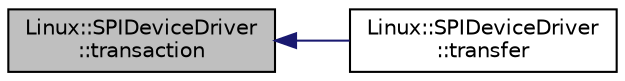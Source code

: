 digraph "Linux::SPIDeviceDriver::transaction"
{
 // INTERACTIVE_SVG=YES
  edge [fontname="Helvetica",fontsize="10",labelfontname="Helvetica",labelfontsize="10"];
  node [fontname="Helvetica",fontsize="10",shape=record];
  rankdir="LR";
  Node1 [label="Linux::SPIDeviceDriver\l::transaction",height=0.2,width=0.4,color="black", fillcolor="grey75", style="filled", fontcolor="black"];
  Node1 -> Node2 [dir="back",color="midnightblue",fontsize="10",style="solid",fontname="Helvetica"];
  Node2 [label="Linux::SPIDeviceDriver\l::transfer",height=0.2,width=0.4,color="black", fillcolor="white", style="filled",URL="$classLinux_1_1SPIDeviceDriver.html#a1a003a2e02d1016ec588ec784f13d2f0"];
}
